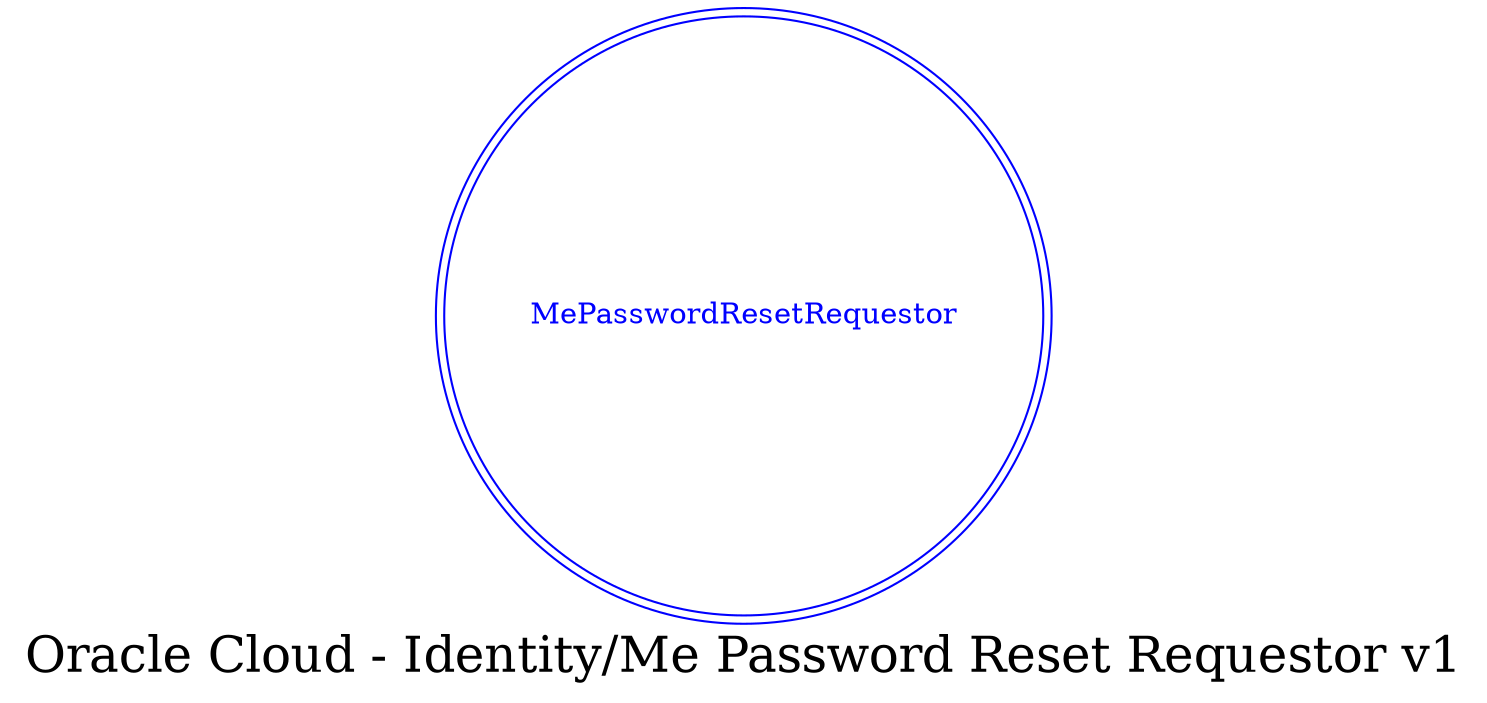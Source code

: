 digraph LexiconGraph {
graph[label="Oracle Cloud - Identity/Me Password Reset Requestor v1", fontsize=24]
splines=true
"MePasswordResetRequestor" [color=blue, fontcolor=blue, shape=doublecircle]
}
